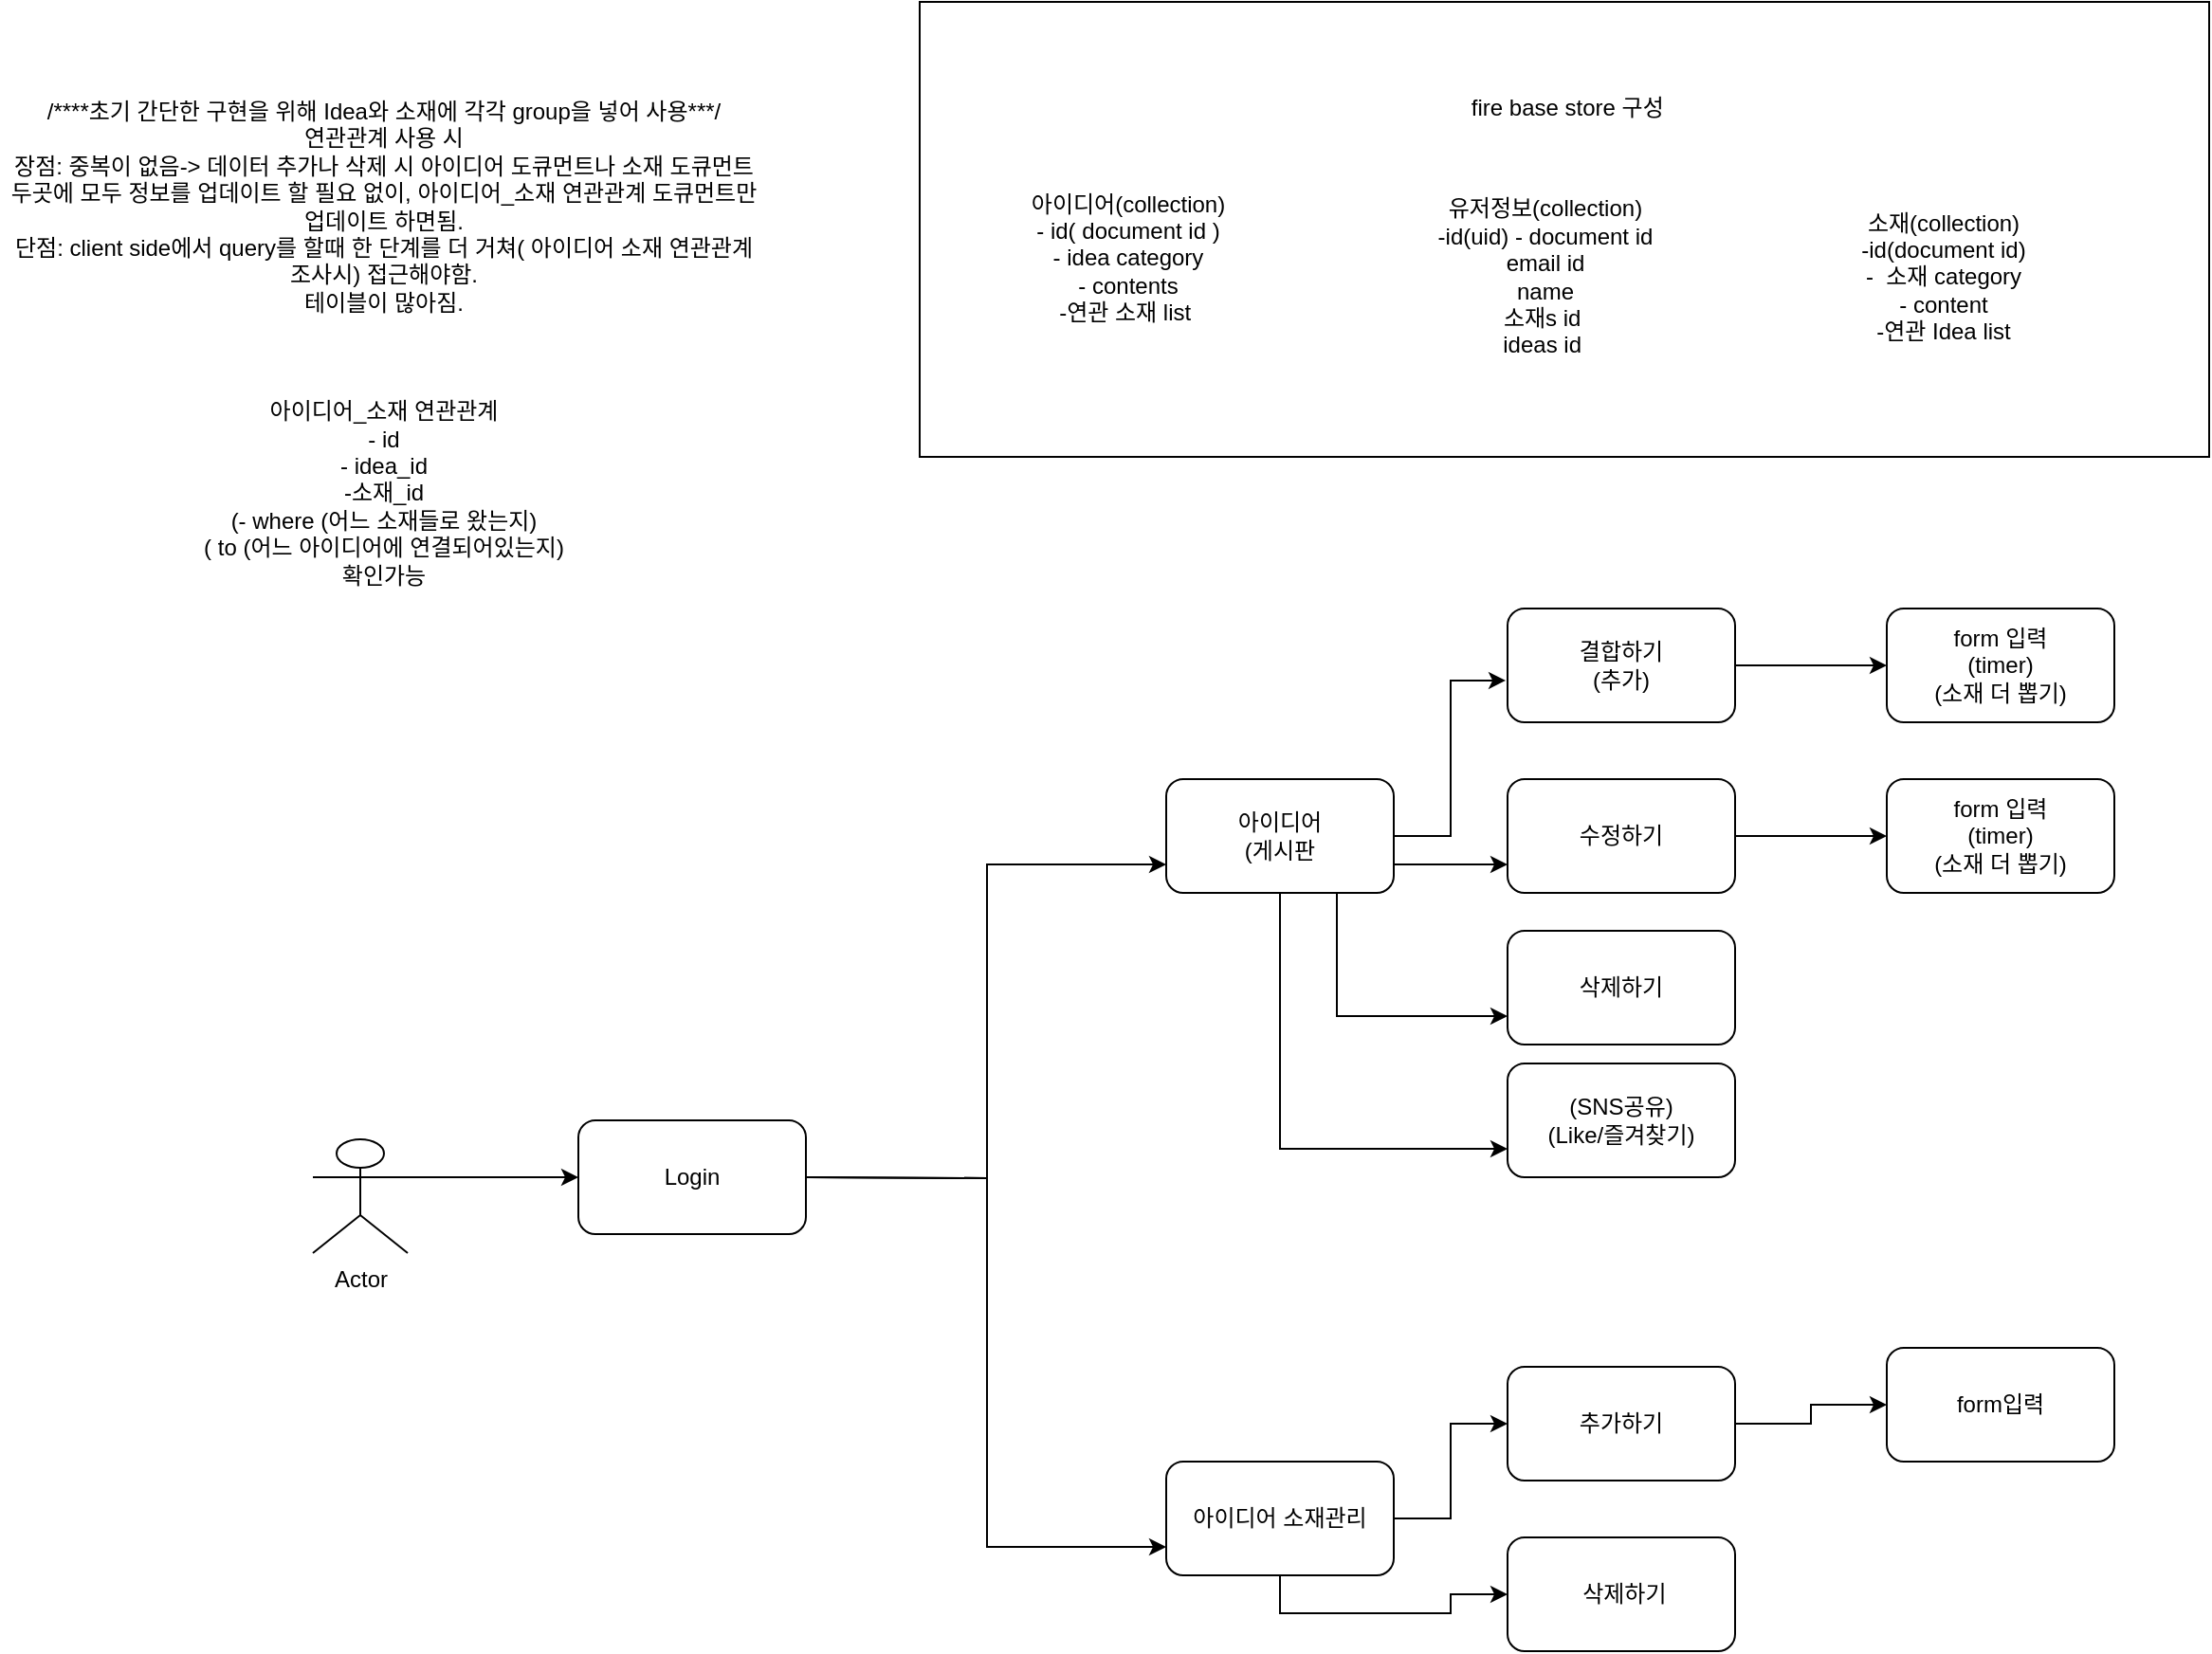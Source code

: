 <mxfile version="13.0.3" type="device"><diagram id="-4q4ex4H_GeLG4DQetFL" name="Page-1"><mxGraphModel dx="1936" dy="1906" grid="1" gridSize="10" guides="1" tooltips="1" connect="1" arrows="1" fold="1" page="1" pageScale="1" pageWidth="850" pageHeight="1100" math="0" shadow="0"><root><mxCell id="0"/><mxCell id="1" parent="0"/><mxCell id="LWDcCBeTJHXwrodtzli0-4" style="edgeStyle=orthogonalEdgeStyle;rounded=0;orthogonalLoop=1;jettySize=auto;html=1;exitX=1;exitY=0.333;exitDx=0;exitDy=0;exitPerimeter=0;entryX=0;entryY=0.75;entryDx=0;entryDy=0;" parent="1" target="LWDcCBeTJHXwrodtzli0-2" edge="1"><mxGeometry relative="1" as="geometry"><mxPoint x="10" y="320" as="sourcePoint"/></mxGeometry></mxCell><mxCell id="LWDcCBeTJHXwrodtzli0-7" style="edgeStyle=orthogonalEdgeStyle;rounded=0;orthogonalLoop=1;jettySize=auto;html=1;exitX=1;exitY=0.333;exitDx=0;exitDy=0;exitPerimeter=0;entryX=0;entryY=0.75;entryDx=0;entryDy=0;" parent="1" target="LWDcCBeTJHXwrodtzli0-5" edge="1"><mxGeometry relative="1" as="geometry"><mxPoint x="10" y="320" as="sourcePoint"/></mxGeometry></mxCell><mxCell id="LWDcCBeTJHXwrodtzli0-20" style="edgeStyle=orthogonalEdgeStyle;rounded=0;orthogonalLoop=1;jettySize=auto;html=1;exitX=1;exitY=0.5;exitDx=0;exitDy=0;entryX=-0.008;entryY=0.633;entryDx=0;entryDy=0;entryPerimeter=0;" parent="1" source="LWDcCBeTJHXwrodtzli0-2" target="LWDcCBeTJHXwrodtzli0-8" edge="1"><mxGeometry relative="1" as="geometry"/></mxCell><mxCell id="LWDcCBeTJHXwrodtzli0-21" style="edgeStyle=orthogonalEdgeStyle;rounded=0;orthogonalLoop=1;jettySize=auto;html=1;exitX=1;exitY=0.75;exitDx=0;exitDy=0;entryX=0;entryY=0.75;entryDx=0;entryDy=0;" parent="1" source="LWDcCBeTJHXwrodtzli0-2" target="LWDcCBeTJHXwrodtzli0-10" edge="1"><mxGeometry relative="1" as="geometry"/></mxCell><mxCell id="LWDcCBeTJHXwrodtzli0-22" style="edgeStyle=orthogonalEdgeStyle;rounded=0;orthogonalLoop=1;jettySize=auto;html=1;exitX=0.75;exitY=1;exitDx=0;exitDy=0;entryX=0;entryY=0.75;entryDx=0;entryDy=0;" parent="1" source="LWDcCBeTJHXwrodtzli0-2" target="LWDcCBeTJHXwrodtzli0-9" edge="1"><mxGeometry relative="1" as="geometry"/></mxCell><mxCell id="LWDcCBeTJHXwrodtzli0-31" style="edgeStyle=orthogonalEdgeStyle;rounded=0;orthogonalLoop=1;jettySize=auto;html=1;exitX=0.5;exitY=1;exitDx=0;exitDy=0;entryX=0;entryY=0.75;entryDx=0;entryDy=0;" parent="1" source="LWDcCBeTJHXwrodtzli0-2" target="LWDcCBeTJHXwrodtzli0-16" edge="1"><mxGeometry relative="1" as="geometry"/></mxCell><mxCell id="LWDcCBeTJHXwrodtzli0-2" value="아이디어&lt;br&gt;(게시판" style="rounded=1;whiteSpace=wrap;html=1;" parent="1" vertex="1"><mxGeometry x="200" y="110" width="120" height="60" as="geometry"/></mxCell><mxCell id="LWDcCBeTJHXwrodtzli0-37" style="edgeStyle=orthogonalEdgeStyle;rounded=0;orthogonalLoop=1;jettySize=auto;html=1;exitX=1;exitY=0.5;exitDx=0;exitDy=0;" parent="1" source="LWDcCBeTJHXwrodtzli0-5" target="LWDcCBeTJHXwrodtzli0-26" edge="1"><mxGeometry relative="1" as="geometry"/></mxCell><mxCell id="LWDcCBeTJHXwrodtzli0-38" style="edgeStyle=orthogonalEdgeStyle;rounded=0;orthogonalLoop=1;jettySize=auto;html=1;exitX=0.5;exitY=1;exitDx=0;exitDy=0;" parent="1" source="LWDcCBeTJHXwrodtzli0-5" target="LWDcCBeTJHXwrodtzli0-28" edge="1"><mxGeometry relative="1" as="geometry"/></mxCell><mxCell id="LWDcCBeTJHXwrodtzli0-5" value="아이디어 소재관리" style="rounded=1;whiteSpace=wrap;html=1;" parent="1" vertex="1"><mxGeometry x="200" y="470" width="120" height="60" as="geometry"/></mxCell><mxCell id="LWDcCBeTJHXwrodtzli0-19" style="edgeStyle=orthogonalEdgeStyle;rounded=0;orthogonalLoop=1;jettySize=auto;html=1;exitX=1;exitY=0.5;exitDx=0;exitDy=0;" parent="1" source="LWDcCBeTJHXwrodtzli0-8" target="LWDcCBeTJHXwrodtzli0-12" edge="1"><mxGeometry relative="1" as="geometry"/></mxCell><mxCell id="LWDcCBeTJHXwrodtzli0-8" value="결합하기&lt;br&gt;(추가)" style="rounded=1;whiteSpace=wrap;html=1;" parent="1" vertex="1"><mxGeometry x="380" y="20" width="120" height="60" as="geometry"/></mxCell><mxCell id="LWDcCBeTJHXwrodtzli0-9" value="삭제하기" style="rounded=1;whiteSpace=wrap;html=1;" parent="1" vertex="1"><mxGeometry x="380" y="190" width="120" height="60" as="geometry"/></mxCell><mxCell id="LWDcCBeTJHXwrodtzli0-25" style="edgeStyle=orthogonalEdgeStyle;rounded=0;orthogonalLoop=1;jettySize=auto;html=1;exitX=1;exitY=0.5;exitDx=0;exitDy=0;" parent="1" source="LWDcCBeTJHXwrodtzli0-10" target="LWDcCBeTJHXwrodtzli0-23" edge="1"><mxGeometry relative="1" as="geometry"/></mxCell><mxCell id="LWDcCBeTJHXwrodtzli0-10" value="수정하기" style="rounded=1;whiteSpace=wrap;html=1;" parent="1" vertex="1"><mxGeometry x="380" y="110" width="120" height="60" as="geometry"/></mxCell><mxCell id="LWDcCBeTJHXwrodtzli0-12" value="form 입력&lt;br&gt;(timer)&lt;br&gt;(소재 더 뽑기)" style="rounded=1;whiteSpace=wrap;html=1;" parent="1" vertex="1"><mxGeometry x="580" y="20" width="120" height="60" as="geometry"/></mxCell><mxCell id="LWDcCBeTJHXwrodtzli0-16" value="(SNS공유)&lt;br&gt;(Like/즐겨찾기)" style="rounded=1;whiteSpace=wrap;html=1;" parent="1" vertex="1"><mxGeometry x="380" y="260" width="120" height="60" as="geometry"/></mxCell><mxCell id="LWDcCBeTJHXwrodtzli0-23" value="form 입력&lt;br&gt;(timer)&lt;br&gt;(소재 더 뽑기)" style="rounded=1;whiteSpace=wrap;html=1;" parent="1" vertex="1"><mxGeometry x="580" y="110" width="120" height="60" as="geometry"/></mxCell><mxCell id="LWDcCBeTJHXwrodtzli0-41" style="edgeStyle=orthogonalEdgeStyle;rounded=0;orthogonalLoop=1;jettySize=auto;html=1;exitX=1;exitY=0.5;exitDx=0;exitDy=0;" parent="1" source="LWDcCBeTJHXwrodtzli0-26" target="LWDcCBeTJHXwrodtzli0-40" edge="1"><mxGeometry relative="1" as="geometry"/></mxCell><mxCell id="LWDcCBeTJHXwrodtzli0-26" value="추가하기" style="rounded=1;whiteSpace=wrap;html=1;" parent="1" vertex="1"><mxGeometry x="380" y="420" width="120" height="60" as="geometry"/></mxCell><mxCell id="LWDcCBeTJHXwrodtzli0-28" value="&amp;nbsp;삭제하기" style="rounded=1;whiteSpace=wrap;html=1;" parent="1" vertex="1"><mxGeometry x="380" y="510" width="120" height="60" as="geometry"/></mxCell><mxCell id="LWDcCBeTJHXwrodtzli0-29" value="Login" style="rounded=1;whiteSpace=wrap;html=1;" parent="1" vertex="1"><mxGeometry x="-110" y="290" width="120" height="60" as="geometry"/></mxCell><mxCell id="LWDcCBeTJHXwrodtzli0-35" style="edgeStyle=orthogonalEdgeStyle;rounded=0;orthogonalLoop=1;jettySize=auto;html=1;exitX=1;exitY=0.333;exitDx=0;exitDy=0;exitPerimeter=0;entryX=0;entryY=0.5;entryDx=0;entryDy=0;" parent="1" source="LWDcCBeTJHXwrodtzli0-33" target="LWDcCBeTJHXwrodtzli0-29" edge="1"><mxGeometry relative="1" as="geometry"/></mxCell><mxCell id="LWDcCBeTJHXwrodtzli0-33" value="Actor" style="shape=umlActor;verticalLabelPosition=bottom;labelBackgroundColor=#ffffff;verticalAlign=top;html=1;outlineConnect=0;" parent="1" vertex="1"><mxGeometry x="-250" y="300" width="50" height="60" as="geometry"/></mxCell><mxCell id="LWDcCBeTJHXwrodtzli0-40" value="form입력" style="rounded=1;whiteSpace=wrap;html=1;" parent="1" vertex="1"><mxGeometry x="580" y="410" width="120" height="60" as="geometry"/></mxCell><mxCell id="LWDcCBeTJHXwrodtzli0-42" value="/****초기 간단한 구현을 위해 Idea와 소재에 각각 group을 넣어 사용***/&lt;br&gt;연관관계 사용 시 &lt;br&gt;장점: 중복이 없음-&amp;gt; 데이터 추가나 삭제 시 아이디어 도큐먼트나 소재 도큐먼트 두곳에 모두 정보를 업데이트 할 필요 없이, 아이디어_소재 연관관계 도큐먼트만 업데이트 하면됨.&lt;br&gt;단점: client side에서 query를 할때 한 단계를 더 거쳐( 아이디어 소재 연관관계 조사시) 접근해야함.&lt;br&gt;테이블이 많아짐.&lt;br&gt;&lt;br&gt;&lt;br&gt;&lt;br&gt;아이디어_소재 연관관계&lt;br&gt;- id&lt;br&gt;- idea_id&lt;br&gt;-소재_id&lt;br&gt;(- where (어느 소재들로 왔는지)&lt;br&gt;( to (어느 아이디어에 연결되어있는지)&lt;br&gt;확인가능" style="text;html=1;strokeColor=none;fillColor=none;align=center;verticalAlign=middle;whiteSpace=wrap;rounded=0;" parent="1" vertex="1"><mxGeometry x="-415" y="-260" width="405" height="280" as="geometry"/></mxCell><mxCell id="uISyH3qGMprHSHQgG362-1" value="" style="group" parent="1" vertex="1" connectable="0"><mxGeometry x="70" y="-300" width="680" height="240" as="geometry"/></mxCell><mxCell id="LWDcCBeTJHXwrodtzli0-43" value="&amp;nbsp;fire base store 구성&lt;br&gt;&lt;br&gt;&lt;br&gt;&lt;br&gt;&lt;br&gt;&lt;br&gt;&lt;br&gt;&lt;br&gt;&lt;br&gt;&lt;br&gt;" style="rounded=0;whiteSpace=wrap;html=1;" parent="uISyH3qGMprHSHQgG362-1" vertex="1"><mxGeometry width="680" height="240" as="geometry"/></mxCell><mxCell id="LWDcCBeTJHXwrodtzli0-14" value="아이디어(collection)&lt;br&gt;- id( document id )&lt;br&gt;- idea category&lt;br&gt;- contents&lt;br&gt;-연관 소재 list&amp;nbsp;" style="text;html=1;strokeColor=none;fillColor=none;align=center;verticalAlign=middle;whiteSpace=wrap;rounded=0;" parent="uISyH3qGMprHSHQgG362-1" vertex="1"><mxGeometry y="90" width="220" height="90" as="geometry"/></mxCell><mxCell id="LWDcCBeTJHXwrodtzli0-15" value="소재(collection)&lt;br&gt;-id(document id)&lt;br&gt;-&amp;nbsp; 소재 category&lt;br&gt;- content&lt;br&gt;-연관 Idea list" style="text;html=1;strokeColor=none;fillColor=none;align=center;verticalAlign=middle;whiteSpace=wrap;rounded=0;" parent="uISyH3qGMprHSHQgG362-1" vertex="1"><mxGeometry x="485" y="100" width="110" height="90" as="geometry"/></mxCell><mxCell id="LWDcCBeTJHXwrodtzli0-39" value="유저정보(collection)&lt;br&gt;-id(uid) - document id&lt;br&gt;email id&lt;br&gt;name&lt;br&gt;소재s id&amp;nbsp;&lt;br&gt;ideas id&amp;nbsp;" style="text;html=1;strokeColor=none;fillColor=none;align=center;verticalAlign=middle;whiteSpace=wrap;rounded=0;" parent="uISyH3qGMprHSHQgG362-1" vertex="1"><mxGeometry x="220" y="100" width="220" height="90" as="geometry"/></mxCell></root></mxGraphModel></diagram></mxfile>